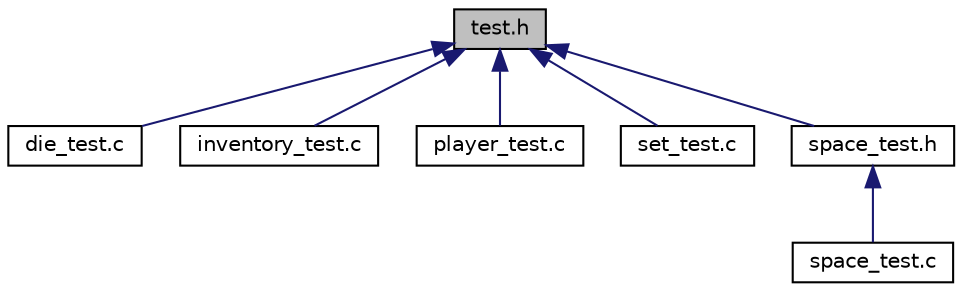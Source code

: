 digraph "test.h"
{
 // LATEX_PDF_SIZE
  edge [fontname="Helvetica",fontsize="10",labelfontname="Helvetica",labelfontsize="10"];
  node [fontname="Helvetica",fontsize="10",shape=record];
  Node1 [label="test.h",height=0.2,width=0.4,color="black", fillcolor="grey75", style="filled", fontcolor="black",tooltip="Definde el tipo test.h."];
  Node1 -> Node2 [dir="back",color="midnightblue",fontsize="10",style="solid"];
  Node2 [label="die_test.c",height=0.2,width=0.4,color="black", fillcolor="white", style="filled",URL="$die__test_8c.html",tooltip="It tests die module."];
  Node1 -> Node3 [dir="back",color="midnightblue",fontsize="10",style="solid"];
  Node3 [label="inventory_test.c",height=0.2,width=0.4,color="black", fillcolor="white", style="filled",URL="$inventory__test_8c.html",tooltip="It tests inventory module."];
  Node1 -> Node4 [dir="back",color="midnightblue",fontsize="10",style="solid"];
  Node4 [label="player_test.c",height=0.2,width=0.4,color="black", fillcolor="white", style="filled",URL="$player__test_8c.html",tooltip="It tests player module."];
  Node1 -> Node5 [dir="back",color="midnightblue",fontsize="10",style="solid"];
  Node5 [label="set_test.c",height=0.2,width=0.4,color="black", fillcolor="white", style="filled",URL="$set__test_8c.html",tooltip="It tests set module."];
  Node1 -> Node6 [dir="back",color="midnightblue",fontsize="10",style="solid"];
  Node6 [label="space_test.h",height=0.2,width=0.4,color="black", fillcolor="white", style="filled",URL="$space__test_8h_source.html",tooltip=" "];
  Node6 -> Node7 [dir="back",color="midnightblue",fontsize="10",style="solid"];
  Node7 [label="space_test.c",height=0.2,width=0.4,color="black", fillcolor="white", style="filled",URL="$space__test_8c.html",tooltip="It tests space module."];
}
